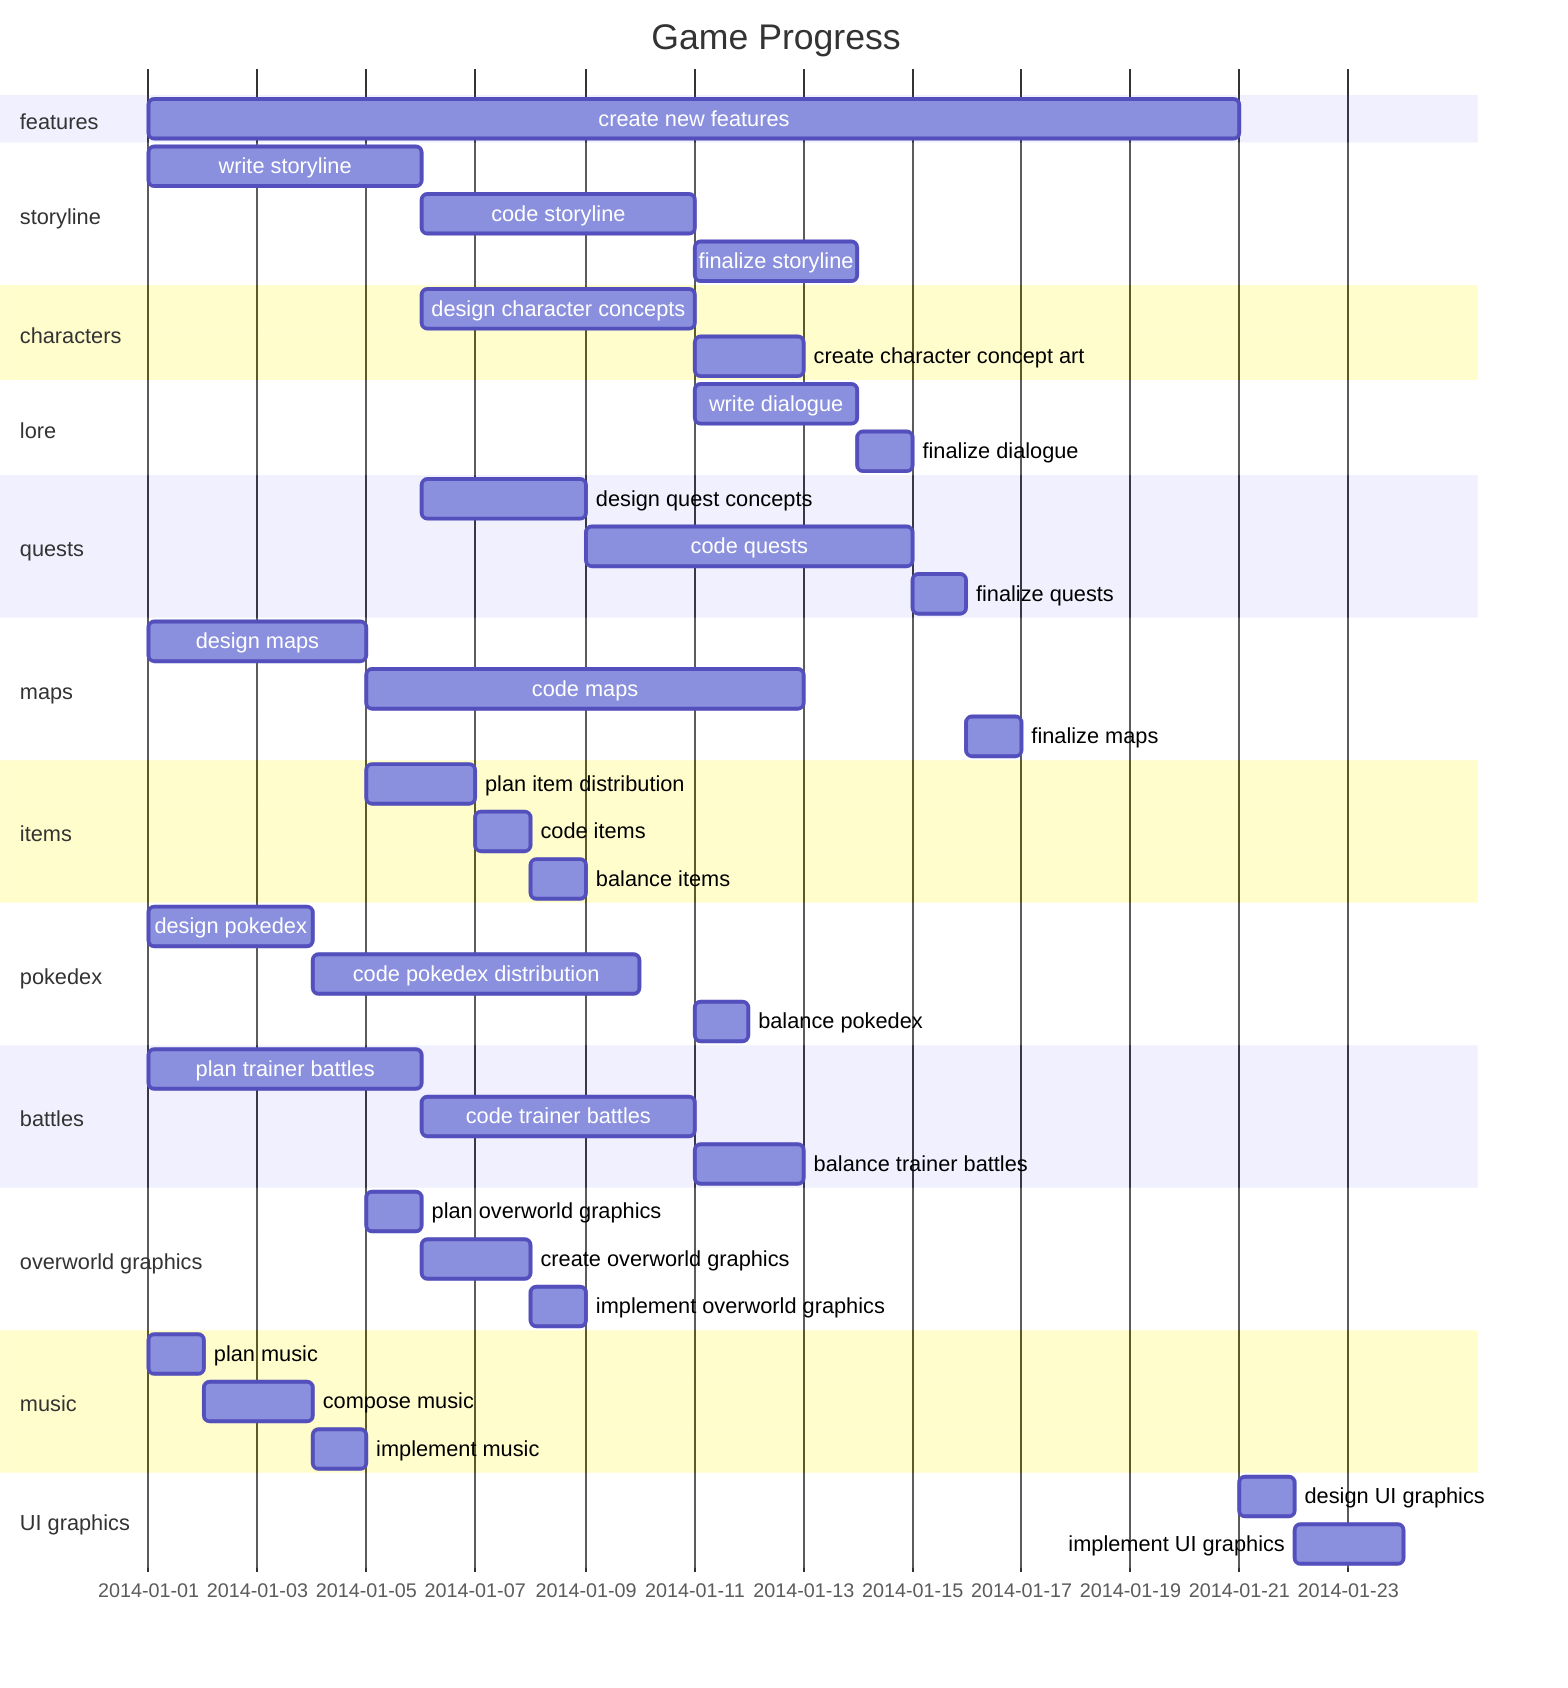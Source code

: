 gantt
    title Game Progress

    section features
        create new features         :g1,2014-01-01,20d

    section storyline
        write storyline         :a1, 2014-01-01, 5d
        code storyline          :a2, after a1, 5d
        finalize storyline      :a3, after a2, 3d

    section characters
        design character concepts         :b1, after a1, 5d
        create character concept art         :b2, after b1, 2d
    section lore
        write dialogue          :e1,after b1,3d
        finalize dialogue           :e2,after e1,1d

    section quests
        design quest concepts           :c1,after a1,3d
        code quests         :c2,after c1,6d
        finalize quests         :c3,after c2,1d

    section maps
        design maps         :d1,2014-01-01,4d
        code maps           :d2,after d1,8d
        finalize maps           :d3,after c3,1d
    section items
        plan item distribution          :i1,after d1,2d
        code items          :i2,after i1,1d
        balance items           :i3,after i2,1d


    section pokedex
        design pokedex          :f1,2014-01-01,3d
        code pokedex distribution           :f2,after f1,6d
        balance pokedex         :f3,after h2,1d



    section battles
        plan trainer battles            :h1,2014-01-01,5d
        code trainer battles            :h2,after h1,5d
        balance trainer battles         :h3,after h2,2d       
    
    section overworld graphics
        plan overworld graphics :k1,after d1,1d
        create overworld graphics :k2,after k1,2d
        implement overworld graphics :k3,after k2,1d
    section music
        plan music :l1,2014-01-01,1d
        compose music :l2,after l1,2d
        implement music  :l3,after l2,1d
    section UI graphics
        design UI graphics :m1,after g1,1d
        implement UI graphics :m2,after m1,2d